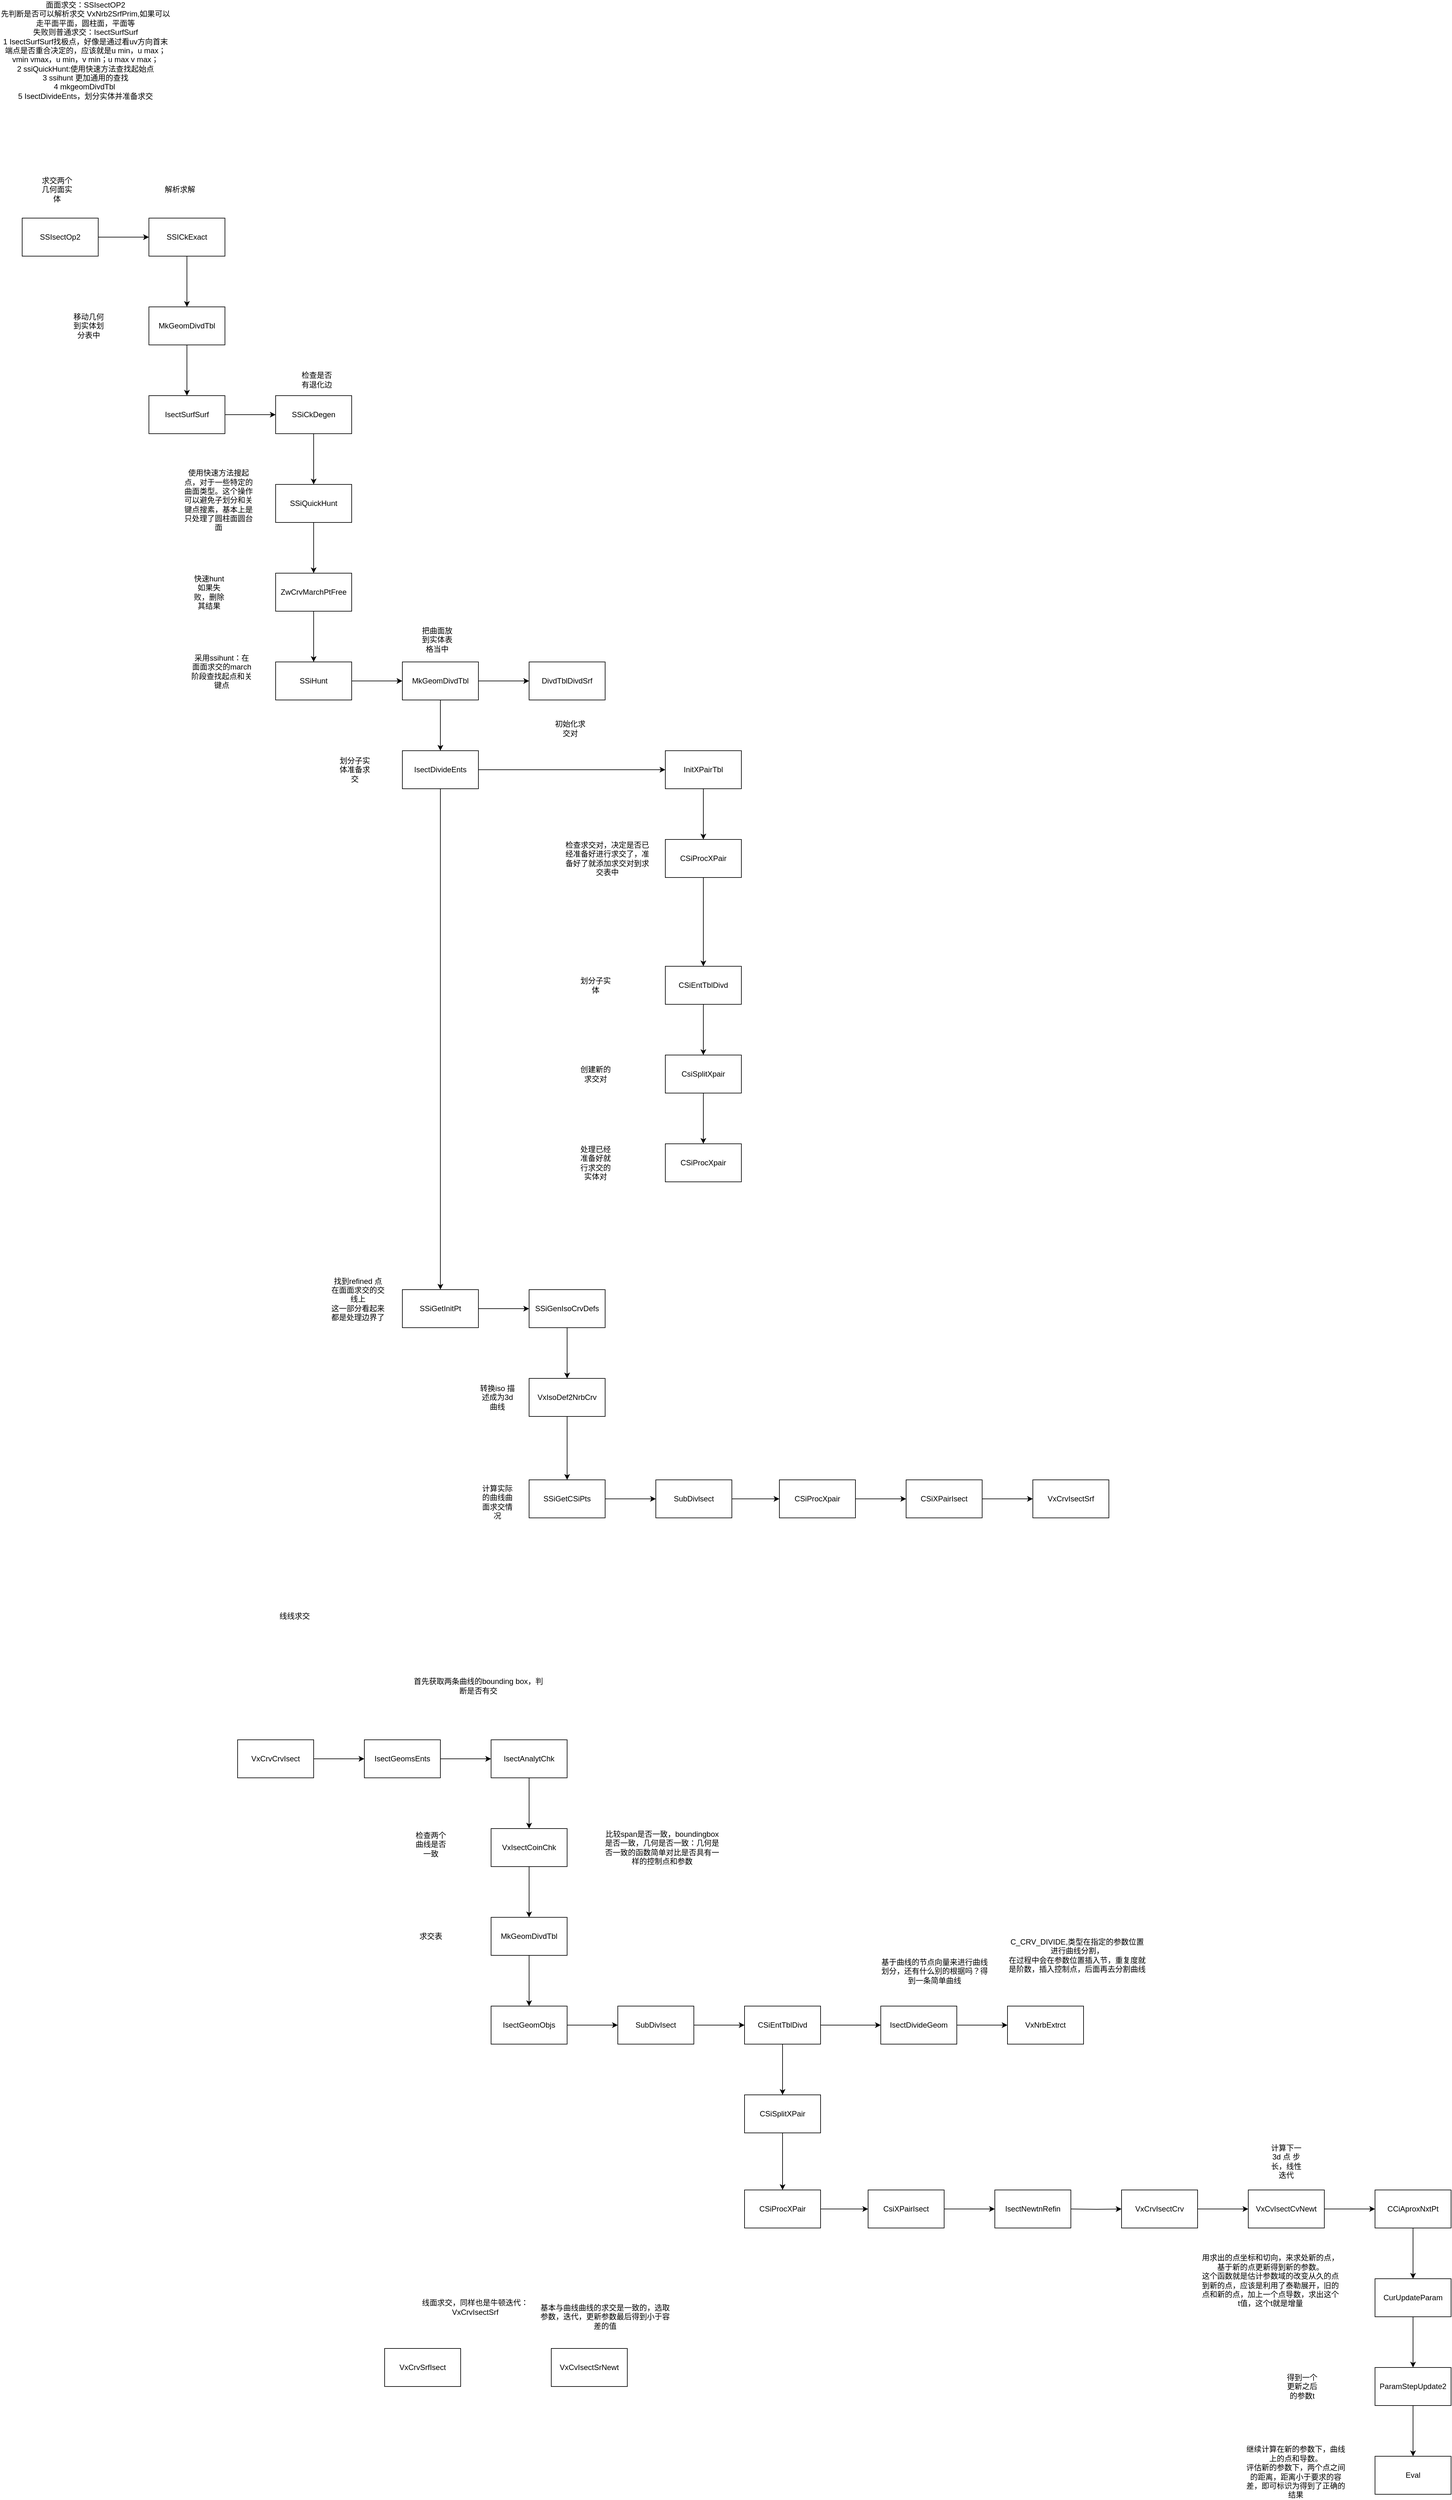 <mxfile version="25.0.3">
  <diagram name="第 1 页" id="B6eB50KqpIcPgexsueeT">
    <mxGraphModel dx="1105" dy="-1687" grid="1" gridSize="10" guides="1" tooltips="1" connect="1" arrows="1" fold="1" page="1" pageScale="1" pageWidth="827" pageHeight="1169" math="0" shadow="0">
      <root>
        <mxCell id="0" />
        <mxCell id="1" parent="0" />
        <mxCell id="-uFoiIGYiD_hoR9tvjSY-1" value="" style="edgeStyle=orthogonalEdgeStyle;rounded=0;orthogonalLoop=1;jettySize=auto;html=1;" parent="1" source="-uFoiIGYiD_hoR9tvjSY-2" target="-uFoiIGYiD_hoR9tvjSY-5" edge="1">
          <mxGeometry relative="1" as="geometry" />
        </mxCell>
        <mxCell id="-uFoiIGYiD_hoR9tvjSY-2" value="SSIsectOp2" style="rounded=0;whiteSpace=wrap;html=1;" parent="1" vertex="1">
          <mxGeometry x="135" y="3360" width="120" height="60" as="geometry" />
        </mxCell>
        <mxCell id="-uFoiIGYiD_hoR9tvjSY-3" value="求交两个几何面实体" style="text;html=1;align=center;verticalAlign=middle;whiteSpace=wrap;rounded=0;" parent="1" vertex="1">
          <mxGeometry x="160" y="3300" width="60" height="30" as="geometry" />
        </mxCell>
        <mxCell id="-uFoiIGYiD_hoR9tvjSY-4" value="" style="edgeStyle=orthogonalEdgeStyle;rounded=0;orthogonalLoop=1;jettySize=auto;html=1;" parent="1" source="-uFoiIGYiD_hoR9tvjSY-5" target="-uFoiIGYiD_hoR9tvjSY-8" edge="1">
          <mxGeometry relative="1" as="geometry" />
        </mxCell>
        <mxCell id="-uFoiIGYiD_hoR9tvjSY-5" value="SSICkExact" style="whiteSpace=wrap;html=1;rounded=0;" parent="1" vertex="1">
          <mxGeometry x="335" y="3360" width="120" height="60" as="geometry" />
        </mxCell>
        <mxCell id="-uFoiIGYiD_hoR9tvjSY-6" value="解析求解" style="text;html=1;align=center;verticalAlign=middle;whiteSpace=wrap;rounded=0;" parent="1" vertex="1">
          <mxGeometry x="354" y="3300" width="60" height="30" as="geometry" />
        </mxCell>
        <mxCell id="-uFoiIGYiD_hoR9tvjSY-7" value="" style="edgeStyle=orthogonalEdgeStyle;rounded=0;orthogonalLoop=1;jettySize=auto;html=1;" parent="1" source="-uFoiIGYiD_hoR9tvjSY-8" target="-uFoiIGYiD_hoR9tvjSY-11" edge="1">
          <mxGeometry relative="1" as="geometry" />
        </mxCell>
        <mxCell id="-uFoiIGYiD_hoR9tvjSY-8" value="MkGeomDivdTbl" style="whiteSpace=wrap;html=1;rounded=0;" parent="1" vertex="1">
          <mxGeometry x="335" y="3500" width="120" height="60" as="geometry" />
        </mxCell>
        <mxCell id="-uFoiIGYiD_hoR9tvjSY-9" value="移动几何到实体划分表中" style="text;html=1;align=center;verticalAlign=middle;whiteSpace=wrap;rounded=0;" parent="1" vertex="1">
          <mxGeometry x="210" y="3515" width="60" height="30" as="geometry" />
        </mxCell>
        <mxCell id="-uFoiIGYiD_hoR9tvjSY-10" value="" style="edgeStyle=orthogonalEdgeStyle;rounded=0;orthogonalLoop=1;jettySize=auto;html=1;" parent="1" source="-uFoiIGYiD_hoR9tvjSY-11" target="-uFoiIGYiD_hoR9tvjSY-13" edge="1">
          <mxGeometry relative="1" as="geometry" />
        </mxCell>
        <mxCell id="-uFoiIGYiD_hoR9tvjSY-11" value="IsectSurfSurf" style="whiteSpace=wrap;html=1;rounded=0;" parent="1" vertex="1">
          <mxGeometry x="335" y="3640" width="120" height="60" as="geometry" />
        </mxCell>
        <mxCell id="-uFoiIGYiD_hoR9tvjSY-12" value="" style="edgeStyle=orthogonalEdgeStyle;rounded=0;orthogonalLoop=1;jettySize=auto;html=1;" parent="1" source="-uFoiIGYiD_hoR9tvjSY-13" target="-uFoiIGYiD_hoR9tvjSY-16" edge="1">
          <mxGeometry relative="1" as="geometry" />
        </mxCell>
        <mxCell id="-uFoiIGYiD_hoR9tvjSY-13" value="SSiCkDegen" style="whiteSpace=wrap;html=1;rounded=0;" parent="1" vertex="1">
          <mxGeometry x="535" y="3640" width="120" height="60" as="geometry" />
        </mxCell>
        <mxCell id="-uFoiIGYiD_hoR9tvjSY-14" value="检查是否有退化边" style="text;html=1;align=center;verticalAlign=middle;whiteSpace=wrap;rounded=0;" parent="1" vertex="1">
          <mxGeometry x="570" y="3600" width="60" height="30" as="geometry" />
        </mxCell>
        <mxCell id="-uFoiIGYiD_hoR9tvjSY-15" value="" style="edgeStyle=orthogonalEdgeStyle;rounded=0;orthogonalLoop=1;jettySize=auto;html=1;" parent="1" source="-uFoiIGYiD_hoR9tvjSY-16" target="-uFoiIGYiD_hoR9tvjSY-19" edge="1">
          <mxGeometry relative="1" as="geometry" />
        </mxCell>
        <mxCell id="-uFoiIGYiD_hoR9tvjSY-16" value="SSiQuickHunt" style="whiteSpace=wrap;html=1;rounded=0;" parent="1" vertex="1">
          <mxGeometry x="535" y="3780" width="120" height="60" as="geometry" />
        </mxCell>
        <mxCell id="-uFoiIGYiD_hoR9tvjSY-17" value="使用快速方法搜起点，对于一些特定的曲面类型。这个操作可以避免子划分和关键点搜素，基本上是只处理了圆柱面圆台面" style="text;html=1;align=center;verticalAlign=middle;whiteSpace=wrap;rounded=0;" parent="1" vertex="1">
          <mxGeometry x="390" y="3790" width="110" height="30" as="geometry" />
        </mxCell>
        <mxCell id="-uFoiIGYiD_hoR9tvjSY-18" value="" style="edgeStyle=orthogonalEdgeStyle;rounded=0;orthogonalLoop=1;jettySize=auto;html=1;" parent="1" source="-uFoiIGYiD_hoR9tvjSY-19" target="-uFoiIGYiD_hoR9tvjSY-22" edge="1">
          <mxGeometry relative="1" as="geometry" />
        </mxCell>
        <mxCell id="-uFoiIGYiD_hoR9tvjSY-19" value="ZwCrvMarchPtFree" style="whiteSpace=wrap;html=1;rounded=0;" parent="1" vertex="1">
          <mxGeometry x="535" y="3920" width="120" height="60" as="geometry" />
        </mxCell>
        <mxCell id="-uFoiIGYiD_hoR9tvjSY-20" value="快速hunt如果失败，删除其结果" style="text;html=1;align=center;verticalAlign=middle;whiteSpace=wrap;rounded=0;" parent="1" vertex="1">
          <mxGeometry x="400" y="3935" width="60" height="30" as="geometry" />
        </mxCell>
        <mxCell id="-uFoiIGYiD_hoR9tvjSY-21" value="" style="edgeStyle=orthogonalEdgeStyle;rounded=0;orthogonalLoop=1;jettySize=auto;html=1;" parent="1" source="-uFoiIGYiD_hoR9tvjSY-22" target="-uFoiIGYiD_hoR9tvjSY-26" edge="1">
          <mxGeometry relative="1" as="geometry" />
        </mxCell>
        <mxCell id="-uFoiIGYiD_hoR9tvjSY-22" value="SSiHunt" style="whiteSpace=wrap;html=1;rounded=0;" parent="1" vertex="1">
          <mxGeometry x="535" y="4060" width="120" height="60" as="geometry" />
        </mxCell>
        <mxCell id="-uFoiIGYiD_hoR9tvjSY-23" value="采用ssihunt：在面面求交的march阶段查找起点和关键点" style="text;html=1;align=center;verticalAlign=middle;whiteSpace=wrap;rounded=0;" parent="1" vertex="1">
          <mxGeometry x="400" y="4060" width="100" height="30" as="geometry" />
        </mxCell>
        <mxCell id="-uFoiIGYiD_hoR9tvjSY-24" value="" style="edgeStyle=orthogonalEdgeStyle;rounded=0;orthogonalLoop=1;jettySize=auto;html=1;" parent="1" source="-uFoiIGYiD_hoR9tvjSY-26" target="-uFoiIGYiD_hoR9tvjSY-28" edge="1">
          <mxGeometry relative="1" as="geometry" />
        </mxCell>
        <mxCell id="-uFoiIGYiD_hoR9tvjSY-25" value="" style="edgeStyle=orthogonalEdgeStyle;rounded=0;orthogonalLoop=1;jettySize=auto;html=1;" parent="1" source="-uFoiIGYiD_hoR9tvjSY-26" target="-uFoiIGYiD_hoR9tvjSY-30" edge="1">
          <mxGeometry relative="1" as="geometry" />
        </mxCell>
        <mxCell id="-uFoiIGYiD_hoR9tvjSY-26" value="MkGeomDivdTbl" style="whiteSpace=wrap;html=1;rounded=0;" parent="1" vertex="1">
          <mxGeometry x="735" y="4060" width="120" height="60" as="geometry" />
        </mxCell>
        <mxCell id="-uFoiIGYiD_hoR9tvjSY-27" value="把曲面放到实体表格当中" style="text;html=1;align=center;verticalAlign=middle;whiteSpace=wrap;rounded=0;" parent="1" vertex="1">
          <mxGeometry x="760" y="4010" width="60" height="30" as="geometry" />
        </mxCell>
        <mxCell id="-uFoiIGYiD_hoR9tvjSY-28" value="DivdTblDivdSrf" style="whiteSpace=wrap;html=1;rounded=0;" parent="1" vertex="1">
          <mxGeometry x="935" y="4060" width="120" height="60" as="geometry" />
        </mxCell>
        <mxCell id="-uFoiIGYiD_hoR9tvjSY-29" value="" style="edgeStyle=orthogonalEdgeStyle;rounded=0;orthogonalLoop=1;jettySize=auto;html=1;" parent="1" source="-uFoiIGYiD_hoR9tvjSY-30" target="-uFoiIGYiD_hoR9tvjSY-32" edge="1">
          <mxGeometry relative="1" as="geometry" />
        </mxCell>
        <mxCell id="KZRLN6XdLIyN4WiFiYJs-6" value="" style="edgeStyle=orthogonalEdgeStyle;rounded=0;orthogonalLoop=1;jettySize=auto;html=1;" parent="1" source="-uFoiIGYiD_hoR9tvjSY-30" target="KZRLN6XdLIyN4WiFiYJs-5" edge="1">
          <mxGeometry relative="1" as="geometry" />
        </mxCell>
        <mxCell id="-uFoiIGYiD_hoR9tvjSY-30" value="IsectDivideEnts" style="whiteSpace=wrap;html=1;rounded=0;" parent="1" vertex="1">
          <mxGeometry x="735" y="4200" width="120" height="60" as="geometry" />
        </mxCell>
        <mxCell id="-uFoiIGYiD_hoR9tvjSY-31" value="" style="edgeStyle=orthogonalEdgeStyle;rounded=0;orthogonalLoop=1;jettySize=auto;html=1;" parent="1" source="-uFoiIGYiD_hoR9tvjSY-32" target="-uFoiIGYiD_hoR9tvjSY-36" edge="1">
          <mxGeometry relative="1" as="geometry" />
        </mxCell>
        <mxCell id="-uFoiIGYiD_hoR9tvjSY-32" value="InitXPairTbl" style="whiteSpace=wrap;html=1;rounded=0;" parent="1" vertex="1">
          <mxGeometry x="1150" y="4200" width="120" height="60" as="geometry" />
        </mxCell>
        <mxCell id="-uFoiIGYiD_hoR9tvjSY-33" value="划分子实体准备求交" style="text;html=1;align=center;verticalAlign=middle;whiteSpace=wrap;rounded=0;" parent="1" vertex="1">
          <mxGeometry x="630" y="4215" width="60" height="30" as="geometry" />
        </mxCell>
        <mxCell id="-uFoiIGYiD_hoR9tvjSY-34" value="初始化求交对" style="text;html=1;align=center;verticalAlign=middle;whiteSpace=wrap;rounded=0;" parent="1" vertex="1">
          <mxGeometry x="970" y="4150" width="60" height="30" as="geometry" />
        </mxCell>
        <mxCell id="-uFoiIGYiD_hoR9tvjSY-35" value="" style="edgeStyle=orthogonalEdgeStyle;rounded=0;orthogonalLoop=1;jettySize=auto;html=1;" parent="1" source="-uFoiIGYiD_hoR9tvjSY-36" target="-uFoiIGYiD_hoR9tvjSY-39" edge="1">
          <mxGeometry relative="1" as="geometry" />
        </mxCell>
        <mxCell id="-uFoiIGYiD_hoR9tvjSY-36" value="CSiProcXPair" style="whiteSpace=wrap;html=1;rounded=0;" parent="1" vertex="1">
          <mxGeometry x="1150" y="4340" width="120" height="60" as="geometry" />
        </mxCell>
        <mxCell id="-uFoiIGYiD_hoR9tvjSY-37" value="检查求交对，决定是否已经准备好进行求交了，准备好了就添加求交对到求交表中" style="text;html=1;align=center;verticalAlign=middle;whiteSpace=wrap;rounded=0;" parent="1" vertex="1">
          <mxGeometry x="990" y="4355" width="137" height="30" as="geometry" />
        </mxCell>
        <mxCell id="-uFoiIGYiD_hoR9tvjSY-38" value="" style="edgeStyle=orthogonalEdgeStyle;rounded=0;orthogonalLoop=1;jettySize=auto;html=1;" parent="1" source="-uFoiIGYiD_hoR9tvjSY-39" target="-uFoiIGYiD_hoR9tvjSY-41" edge="1">
          <mxGeometry relative="1" as="geometry" />
        </mxCell>
        <mxCell id="-uFoiIGYiD_hoR9tvjSY-39" value="CSiEntTblDivd" style="whiteSpace=wrap;html=1;rounded=0;" parent="1" vertex="1">
          <mxGeometry x="1150" y="4540" width="120" height="60" as="geometry" />
        </mxCell>
        <mxCell id="-uFoiIGYiD_hoR9tvjSY-40" value="划分子实体" style="text;html=1;align=center;verticalAlign=middle;whiteSpace=wrap;rounded=0;" parent="1" vertex="1">
          <mxGeometry x="1010" y="4555" width="60" height="30" as="geometry" />
        </mxCell>
        <mxCell id="KZRLN6XdLIyN4WiFiYJs-3" value="" style="edgeStyle=orthogonalEdgeStyle;rounded=0;orthogonalLoop=1;jettySize=auto;html=1;" parent="1" source="-uFoiIGYiD_hoR9tvjSY-41" target="KZRLN6XdLIyN4WiFiYJs-2" edge="1">
          <mxGeometry relative="1" as="geometry" />
        </mxCell>
        <mxCell id="-uFoiIGYiD_hoR9tvjSY-41" value="CsiSplitXpair" style="whiteSpace=wrap;html=1;rounded=0;" parent="1" vertex="1">
          <mxGeometry x="1150" y="4680" width="120" height="60" as="geometry" />
        </mxCell>
        <mxCell id="-uFoiIGYiD_hoR9tvjSY-42" value="创建新的求交对" style="text;html=1;align=center;verticalAlign=middle;whiteSpace=wrap;rounded=0;" parent="1" vertex="1">
          <mxGeometry x="1010" y="4695" width="60" height="30" as="geometry" />
        </mxCell>
        <mxCell id="KZRLN6XdLIyN4WiFiYJs-1" value="面面求交：SSIsectOP2&lt;div&gt;先判断是否可以解析求交 VxNrb2SrfPrim,如果可以走平面平面，圆柱面，平面等&lt;/div&gt;&lt;div&gt;失败则普通求交：IsectSurfSurf&lt;/div&gt;&lt;div&gt;1 IsectSurfSurf找极点，好像是通过看uv方向首末端点是否重合决定的，应该就是u min，u max；vmin vmax，u min，v min；u max v max；&lt;/div&gt;&lt;div&gt;2 ssiQuickHunt:使用快速方法查找起始点&lt;/div&gt;&lt;div&gt;3 ssihunt 更加通用的查找&lt;/div&gt;&lt;div&gt;4 mkgeomDivdTbl&amp;nbsp;&lt;/div&gt;&lt;div&gt;5 IsectDivideEnts，划分实体并准备求交&lt;/div&gt;&lt;div&gt;&lt;br&gt;&lt;/div&gt;&lt;div&gt;&lt;br&gt;&lt;/div&gt;" style="text;html=1;align=center;verticalAlign=middle;whiteSpace=wrap;rounded=0;" parent="1" vertex="1">
          <mxGeometry x="100" y="3040" width="270" height="140" as="geometry" />
        </mxCell>
        <mxCell id="KZRLN6XdLIyN4WiFiYJs-2" value="CSiProcXpair" style="whiteSpace=wrap;html=1;rounded=0;" parent="1" vertex="1">
          <mxGeometry x="1150" y="4820" width="120" height="60" as="geometry" />
        </mxCell>
        <mxCell id="KZRLN6XdLIyN4WiFiYJs-4" value="处理已经准备好就行求交的实体对" style="text;html=1;align=center;verticalAlign=middle;whiteSpace=wrap;rounded=0;" parent="1" vertex="1">
          <mxGeometry x="1010" y="4835" width="60" height="30" as="geometry" />
        </mxCell>
        <mxCell id="KZRLN6XdLIyN4WiFiYJs-19" value="" style="edgeStyle=orthogonalEdgeStyle;rounded=0;orthogonalLoop=1;jettySize=auto;html=1;" parent="1" source="KZRLN6XdLIyN4WiFiYJs-5" target="KZRLN6XdLIyN4WiFiYJs-18" edge="1">
          <mxGeometry relative="1" as="geometry" />
        </mxCell>
        <mxCell id="KZRLN6XdLIyN4WiFiYJs-5" value="SSiGetInitPt" style="whiteSpace=wrap;html=1;rounded=0;" parent="1" vertex="1">
          <mxGeometry x="735" y="5050" width="120" height="60" as="geometry" />
        </mxCell>
        <mxCell id="KZRLN6XdLIyN4WiFiYJs-10" value="" style="edgeStyle=orthogonalEdgeStyle;rounded=0;orthogonalLoop=1;jettySize=auto;html=1;" parent="1" source="KZRLN6XdLIyN4WiFiYJs-7" target="KZRLN6XdLIyN4WiFiYJs-9" edge="1">
          <mxGeometry relative="1" as="geometry" />
        </mxCell>
        <mxCell id="KZRLN6XdLIyN4WiFiYJs-7" value="SSiGetCSiPts" style="whiteSpace=wrap;html=1;rounded=0;" parent="1" vertex="1">
          <mxGeometry x="935" y="5350" width="120" height="60" as="geometry" />
        </mxCell>
        <mxCell id="KZRLN6XdLIyN4WiFiYJs-12" value="" style="edgeStyle=orthogonalEdgeStyle;rounded=0;orthogonalLoop=1;jettySize=auto;html=1;" parent="1" source="KZRLN6XdLIyN4WiFiYJs-9" target="KZRLN6XdLIyN4WiFiYJs-11" edge="1">
          <mxGeometry relative="1" as="geometry" />
        </mxCell>
        <mxCell id="KZRLN6XdLIyN4WiFiYJs-9" value="SubDivlsect" style="whiteSpace=wrap;html=1;rounded=0;" parent="1" vertex="1">
          <mxGeometry x="1135" y="5350" width="120" height="60" as="geometry" />
        </mxCell>
        <mxCell id="KZRLN6XdLIyN4WiFiYJs-14" value="" style="edgeStyle=orthogonalEdgeStyle;rounded=0;orthogonalLoop=1;jettySize=auto;html=1;" parent="1" source="KZRLN6XdLIyN4WiFiYJs-11" target="KZRLN6XdLIyN4WiFiYJs-13" edge="1">
          <mxGeometry relative="1" as="geometry" />
        </mxCell>
        <mxCell id="KZRLN6XdLIyN4WiFiYJs-11" value="CSiProcXpair" style="whiteSpace=wrap;html=1;rounded=0;" parent="1" vertex="1">
          <mxGeometry x="1330" y="5350" width="120" height="60" as="geometry" />
        </mxCell>
        <mxCell id="KZRLN6XdLIyN4WiFiYJs-16" value="" style="edgeStyle=orthogonalEdgeStyle;rounded=0;orthogonalLoop=1;jettySize=auto;html=1;" parent="1" source="KZRLN6XdLIyN4WiFiYJs-13" edge="1">
          <mxGeometry relative="1" as="geometry">
            <mxPoint x="1730" y="5380" as="targetPoint" />
          </mxGeometry>
        </mxCell>
        <mxCell id="KZRLN6XdLIyN4WiFiYJs-13" value="CSiXPairIsect" style="whiteSpace=wrap;html=1;rounded=0;" parent="1" vertex="1">
          <mxGeometry x="1530" y="5350" width="120" height="60" as="geometry" />
        </mxCell>
        <mxCell id="KZRLN6XdLIyN4WiFiYJs-15" value="VxCrvIsectSrf" style="whiteSpace=wrap;html=1;rounded=0;" parent="1" vertex="1">
          <mxGeometry x="1730" y="5350" width="120" height="60" as="geometry" />
        </mxCell>
        <mxCell id="KZRLN6XdLIyN4WiFiYJs-17" value="找到refined 点在面面求交的交线上&lt;div&gt;这一部分看起来都是处理边界了&lt;/div&gt;" style="text;html=1;align=center;verticalAlign=middle;whiteSpace=wrap;rounded=0;" parent="1" vertex="1">
          <mxGeometry x="620" y="5050" width="90" height="30" as="geometry" />
        </mxCell>
        <mxCell id="KZRLN6XdLIyN4WiFiYJs-23" value="" style="edgeStyle=orthogonalEdgeStyle;rounded=0;orthogonalLoop=1;jettySize=auto;html=1;" parent="1" source="KZRLN6XdLIyN4WiFiYJs-18" target="KZRLN6XdLIyN4WiFiYJs-22" edge="1">
          <mxGeometry relative="1" as="geometry" />
        </mxCell>
        <mxCell id="KZRLN6XdLIyN4WiFiYJs-18" value="SSiGenIsoCrvDefs" style="whiteSpace=wrap;html=1;rounded=0;" parent="1" vertex="1">
          <mxGeometry x="935" y="5050" width="120" height="60" as="geometry" />
        </mxCell>
        <mxCell id="KZRLN6XdLIyN4WiFiYJs-21" value="计算实际的曲线曲面求交情况" style="text;html=1;align=center;verticalAlign=middle;whiteSpace=wrap;rounded=0;" parent="1" vertex="1">
          <mxGeometry x="855" y="5370" width="60" height="30" as="geometry" />
        </mxCell>
        <mxCell id="KZRLN6XdLIyN4WiFiYJs-24" value="" style="edgeStyle=orthogonalEdgeStyle;rounded=0;orthogonalLoop=1;jettySize=auto;html=1;" parent="1" source="KZRLN6XdLIyN4WiFiYJs-22" target="KZRLN6XdLIyN4WiFiYJs-7" edge="1">
          <mxGeometry relative="1" as="geometry" />
        </mxCell>
        <mxCell id="KZRLN6XdLIyN4WiFiYJs-22" value="VxIsoDef2NrbCrv" style="whiteSpace=wrap;html=1;rounded=0;" parent="1" vertex="1">
          <mxGeometry x="935" y="5190" width="120" height="60" as="geometry" />
        </mxCell>
        <mxCell id="KZRLN6XdLIyN4WiFiYJs-25" value="转换iso 描述成为3d曲线" style="text;html=1;align=center;verticalAlign=middle;whiteSpace=wrap;rounded=0;" parent="1" vertex="1">
          <mxGeometry x="855" y="5205" width="60" height="30" as="geometry" />
        </mxCell>
        <mxCell id="kRztmIFaZMiVYnsV_hM5-5" value="" style="edgeStyle=orthogonalEdgeStyle;rounded=0;orthogonalLoop=1;jettySize=auto;html=1;" edge="1" parent="1" source="kRztmIFaZMiVYnsV_hM5-1" target="kRztmIFaZMiVYnsV_hM5-4">
          <mxGeometry relative="1" as="geometry" />
        </mxCell>
        <mxCell id="kRztmIFaZMiVYnsV_hM5-1" value="VxCrvCrvIsect" style="rounded=0;whiteSpace=wrap;html=1;" vertex="1" parent="1">
          <mxGeometry x="475" y="5760" width="120" height="60" as="geometry" />
        </mxCell>
        <mxCell id="kRztmIFaZMiVYnsV_hM5-2" value="线线求交" style="text;html=1;align=center;verticalAlign=middle;whiteSpace=wrap;rounded=0;" vertex="1" parent="1">
          <mxGeometry x="535" y="5550" width="60" height="30" as="geometry" />
        </mxCell>
        <mxCell id="kRztmIFaZMiVYnsV_hM5-3" value="首先获取两条曲线的bounding box，判断是否有交" style="text;html=1;align=center;verticalAlign=middle;whiteSpace=wrap;rounded=0;" vertex="1" parent="1">
          <mxGeometry x="750" y="5660" width="210" height="30" as="geometry" />
        </mxCell>
        <mxCell id="kRztmIFaZMiVYnsV_hM5-7" value="" style="edgeStyle=orthogonalEdgeStyle;rounded=0;orthogonalLoop=1;jettySize=auto;html=1;" edge="1" parent="1" source="kRztmIFaZMiVYnsV_hM5-4" target="kRztmIFaZMiVYnsV_hM5-6">
          <mxGeometry relative="1" as="geometry" />
        </mxCell>
        <mxCell id="kRztmIFaZMiVYnsV_hM5-4" value="IsectGeomsEnts" style="whiteSpace=wrap;html=1;rounded=0;" vertex="1" parent="1">
          <mxGeometry x="675" y="5760" width="120" height="60" as="geometry" />
        </mxCell>
        <mxCell id="kRztmIFaZMiVYnsV_hM5-9" value="" style="edgeStyle=orthogonalEdgeStyle;rounded=0;orthogonalLoop=1;jettySize=auto;html=1;" edge="1" parent="1" source="kRztmIFaZMiVYnsV_hM5-6" target="kRztmIFaZMiVYnsV_hM5-8">
          <mxGeometry relative="1" as="geometry" />
        </mxCell>
        <mxCell id="kRztmIFaZMiVYnsV_hM5-6" value="IsectAnalytChk" style="whiteSpace=wrap;html=1;rounded=0;" vertex="1" parent="1">
          <mxGeometry x="875" y="5760" width="120" height="60" as="geometry" />
        </mxCell>
        <mxCell id="kRztmIFaZMiVYnsV_hM5-13" value="" style="edgeStyle=orthogonalEdgeStyle;rounded=0;orthogonalLoop=1;jettySize=auto;html=1;" edge="1" parent="1" source="kRztmIFaZMiVYnsV_hM5-8" target="kRztmIFaZMiVYnsV_hM5-12">
          <mxGeometry relative="1" as="geometry" />
        </mxCell>
        <mxCell id="kRztmIFaZMiVYnsV_hM5-8" value="VxIsectCoinChk" style="whiteSpace=wrap;html=1;rounded=0;" vertex="1" parent="1">
          <mxGeometry x="875" y="5900" width="120" height="60" as="geometry" />
        </mxCell>
        <mxCell id="kRztmIFaZMiVYnsV_hM5-10" value="检查两个曲线是否一致" style="text;html=1;align=center;verticalAlign=middle;whiteSpace=wrap;rounded=0;" vertex="1" parent="1">
          <mxGeometry x="750" y="5910" width="60" height="30" as="geometry" />
        </mxCell>
        <mxCell id="kRztmIFaZMiVYnsV_hM5-11" value="比较span是否一致，boundingbox是否一致，几何是否一致：几何是否一致的函数简单对比是否具有一样的控制点和参数" style="text;html=1;align=center;verticalAlign=middle;whiteSpace=wrap;rounded=0;" vertex="1" parent="1">
          <mxGeometry x="1050" y="5915" width="190" height="30" as="geometry" />
        </mxCell>
        <mxCell id="kRztmIFaZMiVYnsV_hM5-15" value="" style="edgeStyle=orthogonalEdgeStyle;rounded=0;orthogonalLoop=1;jettySize=auto;html=1;" edge="1" parent="1" source="kRztmIFaZMiVYnsV_hM5-12" target="kRztmIFaZMiVYnsV_hM5-14">
          <mxGeometry relative="1" as="geometry" />
        </mxCell>
        <mxCell id="kRztmIFaZMiVYnsV_hM5-12" value="MkGeomDivdTbl" style="whiteSpace=wrap;html=1;rounded=0;" vertex="1" parent="1">
          <mxGeometry x="875" y="6040" width="120" height="60" as="geometry" />
        </mxCell>
        <mxCell id="kRztmIFaZMiVYnsV_hM5-18" value="" style="edgeStyle=orthogonalEdgeStyle;rounded=0;orthogonalLoop=1;jettySize=auto;html=1;" edge="1" parent="1" source="kRztmIFaZMiVYnsV_hM5-14" target="kRztmIFaZMiVYnsV_hM5-17">
          <mxGeometry relative="1" as="geometry" />
        </mxCell>
        <mxCell id="kRztmIFaZMiVYnsV_hM5-14" value="IsectGeomObjs" style="whiteSpace=wrap;html=1;rounded=0;" vertex="1" parent="1">
          <mxGeometry x="875" y="6180" width="120" height="60" as="geometry" />
        </mxCell>
        <mxCell id="kRztmIFaZMiVYnsV_hM5-16" value="求交表" style="text;html=1;align=center;verticalAlign=middle;whiteSpace=wrap;rounded=0;" vertex="1" parent="1">
          <mxGeometry x="750" y="6055" width="60" height="30" as="geometry" />
        </mxCell>
        <mxCell id="kRztmIFaZMiVYnsV_hM5-40" value="" style="edgeStyle=orthogonalEdgeStyle;rounded=0;orthogonalLoop=1;jettySize=auto;html=1;" edge="1" parent="1" source="kRztmIFaZMiVYnsV_hM5-17" target="kRztmIFaZMiVYnsV_hM5-39">
          <mxGeometry relative="1" as="geometry" />
        </mxCell>
        <mxCell id="kRztmIFaZMiVYnsV_hM5-17" value="SubDivIsect" style="whiteSpace=wrap;html=1;rounded=0;" vertex="1" parent="1">
          <mxGeometry x="1075" y="6180" width="120" height="60" as="geometry" />
        </mxCell>
        <mxCell id="kRztmIFaZMiVYnsV_hM5-22" value="" style="edgeStyle=orthogonalEdgeStyle;rounded=0;orthogonalLoop=1;jettySize=auto;html=1;exitX=1;exitY=0.5;exitDx=0;exitDy=0;" edge="1" parent="1" source="kRztmIFaZMiVYnsV_hM5-19" target="kRztmIFaZMiVYnsV_hM5-21">
          <mxGeometry relative="1" as="geometry">
            <mxPoint x="1390" y="6500" as="sourcePoint" />
          </mxGeometry>
        </mxCell>
        <mxCell id="kRztmIFaZMiVYnsV_hM5-19" value="CsiXPairIsect" style="whiteSpace=wrap;html=1;rounded=0;" vertex="1" parent="1">
          <mxGeometry x="1470" y="6470" width="120" height="60" as="geometry" />
        </mxCell>
        <mxCell id="kRztmIFaZMiVYnsV_hM5-24" value="" style="edgeStyle=orthogonalEdgeStyle;rounded=0;orthogonalLoop=1;jettySize=auto;html=1;" edge="1" parent="1" target="kRztmIFaZMiVYnsV_hM5-23">
          <mxGeometry relative="1" as="geometry">
            <mxPoint x="1790" y="6500" as="sourcePoint" />
          </mxGeometry>
        </mxCell>
        <mxCell id="kRztmIFaZMiVYnsV_hM5-21" value="IsectNewtnRefin" style="whiteSpace=wrap;html=1;rounded=0;" vertex="1" parent="1">
          <mxGeometry x="1670" y="6470" width="120" height="60" as="geometry" />
        </mxCell>
        <mxCell id="kRztmIFaZMiVYnsV_hM5-26" value="" style="edgeStyle=orthogonalEdgeStyle;rounded=0;orthogonalLoop=1;jettySize=auto;html=1;" edge="1" parent="1" source="kRztmIFaZMiVYnsV_hM5-23" target="kRztmIFaZMiVYnsV_hM5-25">
          <mxGeometry relative="1" as="geometry" />
        </mxCell>
        <mxCell id="kRztmIFaZMiVYnsV_hM5-23" value="VxCrvIsectCrv" style="whiteSpace=wrap;html=1;rounded=0;" vertex="1" parent="1">
          <mxGeometry x="1870" y="6470" width="120" height="60" as="geometry" />
        </mxCell>
        <mxCell id="kRztmIFaZMiVYnsV_hM5-28" value="" style="edgeStyle=orthogonalEdgeStyle;rounded=0;orthogonalLoop=1;jettySize=auto;html=1;" edge="1" parent="1" source="kRztmIFaZMiVYnsV_hM5-25" target="kRztmIFaZMiVYnsV_hM5-27">
          <mxGeometry relative="1" as="geometry" />
        </mxCell>
        <mxCell id="kRztmIFaZMiVYnsV_hM5-25" value="VxCvIsectCvNewt" style="whiteSpace=wrap;html=1;rounded=0;" vertex="1" parent="1">
          <mxGeometry x="2070" y="6470" width="120" height="60" as="geometry" />
        </mxCell>
        <mxCell id="kRztmIFaZMiVYnsV_hM5-31" value="" style="edgeStyle=orthogonalEdgeStyle;rounded=0;orthogonalLoop=1;jettySize=auto;html=1;" edge="1" parent="1" source="kRztmIFaZMiVYnsV_hM5-27" target="kRztmIFaZMiVYnsV_hM5-30">
          <mxGeometry relative="1" as="geometry" />
        </mxCell>
        <mxCell id="kRztmIFaZMiVYnsV_hM5-27" value="CCiAproxNxtPt" style="whiteSpace=wrap;html=1;rounded=0;" vertex="1" parent="1">
          <mxGeometry x="2270" y="6470" width="120" height="60" as="geometry" />
        </mxCell>
        <mxCell id="kRztmIFaZMiVYnsV_hM5-29" value="计算下一3d 点 步长，线性迭代" style="text;html=1;align=center;verticalAlign=middle;whiteSpace=wrap;rounded=0;" vertex="1" parent="1">
          <mxGeometry x="2100" y="6410" width="60" height="30" as="geometry" />
        </mxCell>
        <mxCell id="kRztmIFaZMiVYnsV_hM5-34" value="" style="edgeStyle=orthogonalEdgeStyle;rounded=0;orthogonalLoop=1;jettySize=auto;html=1;" edge="1" parent="1" source="kRztmIFaZMiVYnsV_hM5-30" target="kRztmIFaZMiVYnsV_hM5-33">
          <mxGeometry relative="1" as="geometry" />
        </mxCell>
        <mxCell id="kRztmIFaZMiVYnsV_hM5-30" value="CurUpdateParam" style="whiteSpace=wrap;html=1;rounded=0;" vertex="1" parent="1">
          <mxGeometry x="2270" y="6610" width="120" height="60" as="geometry" />
        </mxCell>
        <mxCell id="kRztmIFaZMiVYnsV_hM5-32" value="用求出的点坐标和切向，来求处新的点，基于新的点更新得到新的参数。&lt;div&gt;这个函数就是估计参数域的改变从久的点到新的点，应该是利用了泰勒展开，旧的点和新的点，加上一个点导数，求出这个t值，这个t就是增量&lt;/div&gt;" style="text;html=1;align=center;verticalAlign=middle;whiteSpace=wrap;rounded=0;" vertex="1" parent="1">
          <mxGeometry x="1995" y="6570" width="220" height="85" as="geometry" />
        </mxCell>
        <mxCell id="kRztmIFaZMiVYnsV_hM5-37" value="" style="edgeStyle=orthogonalEdgeStyle;rounded=0;orthogonalLoop=1;jettySize=auto;html=1;" edge="1" parent="1" source="kRztmIFaZMiVYnsV_hM5-33" target="kRztmIFaZMiVYnsV_hM5-36">
          <mxGeometry relative="1" as="geometry" />
        </mxCell>
        <mxCell id="kRztmIFaZMiVYnsV_hM5-33" value="ParamStepUpdate2" style="whiteSpace=wrap;html=1;rounded=0;" vertex="1" parent="1">
          <mxGeometry x="2270" y="6750" width="120" height="60" as="geometry" />
        </mxCell>
        <mxCell id="kRztmIFaZMiVYnsV_hM5-35" value="得到一个更新之后的参数t" style="text;html=1;align=center;verticalAlign=middle;whiteSpace=wrap;rounded=0;" vertex="1" parent="1">
          <mxGeometry x="2125" y="6765" width="60" height="30" as="geometry" />
        </mxCell>
        <mxCell id="kRztmIFaZMiVYnsV_hM5-36" value="Eval" style="whiteSpace=wrap;html=1;rounded=0;" vertex="1" parent="1">
          <mxGeometry x="2270" y="6890" width="120" height="60" as="geometry" />
        </mxCell>
        <mxCell id="kRztmIFaZMiVYnsV_hM5-38" value="继续计算在新的参数下，曲线上的点和导数。&lt;div&gt;评估新的参数下，两个点之间的距离，距离小于要求的容差，即可标识为得到了正确的结果&lt;/div&gt;" style="text;html=1;align=center;verticalAlign=middle;whiteSpace=wrap;rounded=0;" vertex="1" parent="1">
          <mxGeometry x="2065" y="6900" width="160" height="30" as="geometry" />
        </mxCell>
        <mxCell id="kRztmIFaZMiVYnsV_hM5-43" value="" style="edgeStyle=orthogonalEdgeStyle;rounded=0;orthogonalLoop=1;jettySize=auto;html=1;" edge="1" parent="1" source="kRztmIFaZMiVYnsV_hM5-39" target="kRztmIFaZMiVYnsV_hM5-42">
          <mxGeometry relative="1" as="geometry" />
        </mxCell>
        <mxCell id="kRztmIFaZMiVYnsV_hM5-52" value="" style="edgeStyle=orthogonalEdgeStyle;rounded=0;orthogonalLoop=1;jettySize=auto;html=1;" edge="1" parent="1" source="kRztmIFaZMiVYnsV_hM5-39" target="kRztmIFaZMiVYnsV_hM5-51">
          <mxGeometry relative="1" as="geometry" />
        </mxCell>
        <mxCell id="kRztmIFaZMiVYnsV_hM5-39" value="CSiEntTblDivd" style="whiteSpace=wrap;html=1;rounded=0;" vertex="1" parent="1">
          <mxGeometry x="1275" y="6180" width="120" height="60" as="geometry" />
        </mxCell>
        <mxCell id="kRztmIFaZMiVYnsV_hM5-46" value="" style="edgeStyle=orthogonalEdgeStyle;rounded=0;orthogonalLoop=1;jettySize=auto;html=1;" edge="1" parent="1" source="kRztmIFaZMiVYnsV_hM5-42" target="kRztmIFaZMiVYnsV_hM5-45">
          <mxGeometry relative="1" as="geometry" />
        </mxCell>
        <mxCell id="kRztmIFaZMiVYnsV_hM5-42" value="IsectDivideGeom" style="whiteSpace=wrap;html=1;rounded=0;" vertex="1" parent="1">
          <mxGeometry x="1490" y="6180" width="120" height="60" as="geometry" />
        </mxCell>
        <mxCell id="kRztmIFaZMiVYnsV_hM5-44" value="基于曲线的节点向量来进行曲线划分，还有什么别的根据吗？得到一条简单曲线" style="text;html=1;align=center;verticalAlign=middle;whiteSpace=wrap;rounded=0;" vertex="1" parent="1">
          <mxGeometry x="1490" y="6110" width="170" height="30" as="geometry" />
        </mxCell>
        <mxCell id="kRztmIFaZMiVYnsV_hM5-45" value="VxNrbExtrct" style="whiteSpace=wrap;html=1;rounded=0;" vertex="1" parent="1">
          <mxGeometry x="1690" y="6180" width="120" height="60" as="geometry" />
        </mxCell>
        <mxCell id="kRztmIFaZMiVYnsV_hM5-47" value="C_CRV_DIVIDE,类型在指定的参数位置进行曲线分割，&lt;div&gt;在过程中会在参数位置插入节，重复度就是阶数，插入控制点，后面再去分割曲线&lt;/div&gt;" style="text;html=1;align=center;verticalAlign=middle;whiteSpace=wrap;rounded=0;" vertex="1" parent="1">
          <mxGeometry x="1690" y="6055" width="220" height="90" as="geometry" />
        </mxCell>
        <mxCell id="kRztmIFaZMiVYnsV_hM5-50" value="" style="edgeStyle=orthogonalEdgeStyle;rounded=0;orthogonalLoop=1;jettySize=auto;html=1;" edge="1" parent="1" source="kRztmIFaZMiVYnsV_hM5-48" target="kRztmIFaZMiVYnsV_hM5-19">
          <mxGeometry relative="1" as="geometry" />
        </mxCell>
        <mxCell id="kRztmIFaZMiVYnsV_hM5-48" value="CSiProcXPair" style="whiteSpace=wrap;html=1;rounded=0;" vertex="1" parent="1">
          <mxGeometry x="1275" y="6470" width="120" height="60" as="geometry" />
        </mxCell>
        <mxCell id="kRztmIFaZMiVYnsV_hM5-53" value="" style="edgeStyle=orthogonalEdgeStyle;rounded=0;orthogonalLoop=1;jettySize=auto;html=1;" edge="1" parent="1" source="kRztmIFaZMiVYnsV_hM5-51" target="kRztmIFaZMiVYnsV_hM5-48">
          <mxGeometry relative="1" as="geometry" />
        </mxCell>
        <mxCell id="kRztmIFaZMiVYnsV_hM5-51" value="CSiSplitXPair" style="whiteSpace=wrap;html=1;rounded=0;" vertex="1" parent="1">
          <mxGeometry x="1275" y="6320" width="120" height="60" as="geometry" />
        </mxCell>
        <mxCell id="kRztmIFaZMiVYnsV_hM5-54" value="VxCrvSrfIsect" style="rounded=0;whiteSpace=wrap;html=1;" vertex="1" parent="1">
          <mxGeometry x="707" y="6720" width="120" height="60" as="geometry" />
        </mxCell>
        <mxCell id="kRztmIFaZMiVYnsV_hM5-55" value="线面求交，同样也是牛顿迭代：VxCrvIsectSrf" style="text;html=1;align=center;verticalAlign=middle;whiteSpace=wrap;rounded=0;" vertex="1" parent="1">
          <mxGeometry x="750" y="6640" width="200" height="30" as="geometry" />
        </mxCell>
        <mxCell id="kRztmIFaZMiVYnsV_hM5-56" value="VxCvIsectSrNewt" style="rounded=0;whiteSpace=wrap;html=1;" vertex="1" parent="1">
          <mxGeometry x="970" y="6720" width="120" height="60" as="geometry" />
        </mxCell>
        <mxCell id="kRztmIFaZMiVYnsV_hM5-57" value="基本与曲线曲线的求交是一致的，选取参数，迭代，更新参数最后得到小于容差的值" style="text;html=1;align=center;verticalAlign=middle;whiteSpace=wrap;rounded=0;" vertex="1" parent="1">
          <mxGeometry x="950" y="6655" width="210" height="30" as="geometry" />
        </mxCell>
      </root>
    </mxGraphModel>
  </diagram>
</mxfile>
